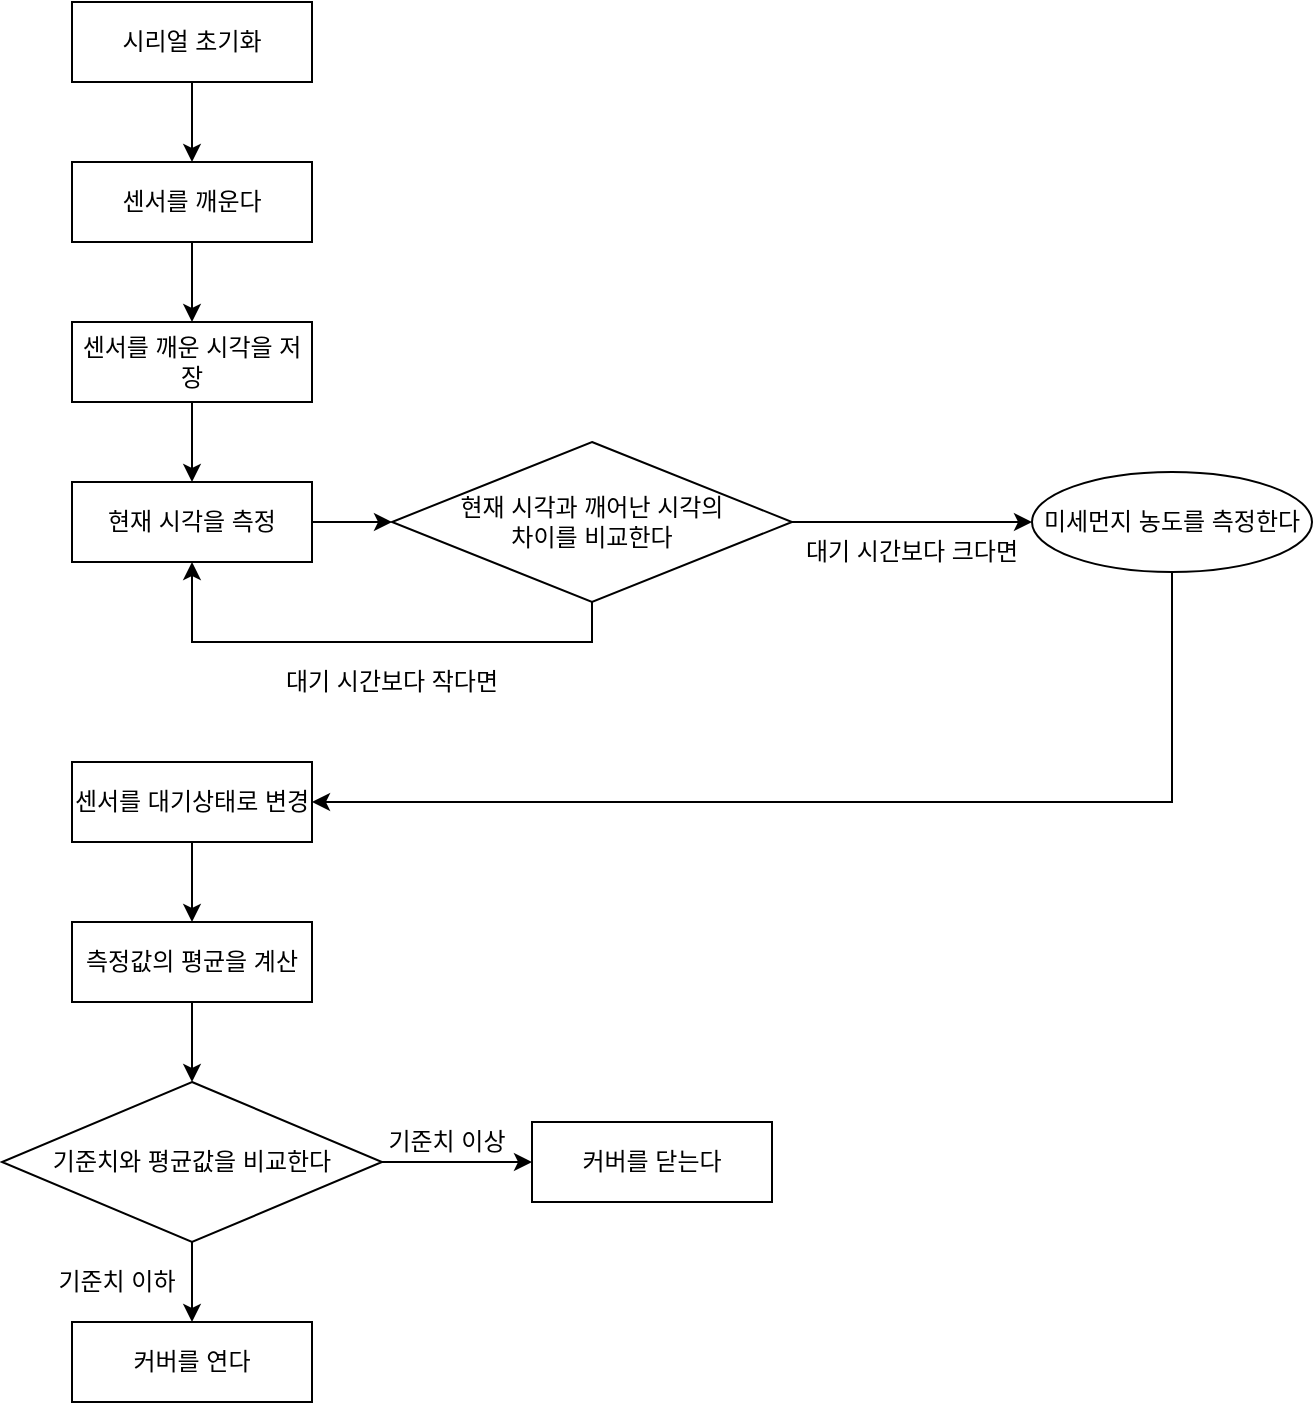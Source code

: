 <mxfile version="10.6.5" type="github"><diagram id="6a731a19-8d31-9384-78a2-239565b7b9f0" name="Page-1"><mxGraphModel dx="918" dy="502" grid="1" gridSize="10" guides="1" tooltips="1" connect="1" arrows="1" fold="1" page="1" pageScale="1" pageWidth="1169" pageHeight="827" background="#ffffff" math="0" shadow="0"><root><mxCell id="0"/><mxCell id="1" parent="0"/><mxCell id="sRzK_LznURS3X0uIX_K1-57" style="edgeStyle=orthogonalEdgeStyle;rounded=0;orthogonalLoop=1;jettySize=auto;html=1;exitX=0.5;exitY=1;exitDx=0;exitDy=0;" edge="1" parent="1" source="sRzK_LznURS3X0uIX_K1-55" target="sRzK_LznURS3X0uIX_K1-56"><mxGeometry relative="1" as="geometry"/></mxCell><mxCell id="sRzK_LznURS3X0uIX_K1-55" value="시리얼 초기화" style="rounded=0;whiteSpace=wrap;html=1;" vertex="1" parent="1"><mxGeometry x="80" y="40" width="120" height="40" as="geometry"/></mxCell><mxCell id="sRzK_LznURS3X0uIX_K1-64" style="edgeStyle=orthogonalEdgeStyle;rounded=0;orthogonalLoop=1;jettySize=auto;html=1;exitX=0.5;exitY=1;exitDx=0;exitDy=0;entryX=0.5;entryY=0;entryDx=0;entryDy=0;" edge="1" parent="1" source="sRzK_LznURS3X0uIX_K1-56" target="sRzK_LznURS3X0uIX_K1-59"><mxGeometry relative="1" as="geometry"/></mxCell><mxCell id="sRzK_LznURS3X0uIX_K1-56" value="센서를 깨운다" style="rounded=0;whiteSpace=wrap;html=1;" vertex="1" parent="1"><mxGeometry x="80" y="120" width="120" height="40" as="geometry"/></mxCell><mxCell id="sRzK_LznURS3X0uIX_K1-72" style="edgeStyle=orthogonalEdgeStyle;rounded=0;orthogonalLoop=1;jettySize=auto;html=1;exitX=1;exitY=0.5;exitDx=0;exitDy=0;entryX=0;entryY=0.5;entryDx=0;entryDy=0;" edge="1" parent="1" source="sRzK_LznURS3X0uIX_K1-58" target="sRzK_LznURS3X0uIX_K1-66"><mxGeometry relative="1" as="geometry"/></mxCell><mxCell id="sRzK_LznURS3X0uIX_K1-74" style="edgeStyle=orthogonalEdgeStyle;rounded=0;orthogonalLoop=1;jettySize=auto;html=1;exitX=0.5;exitY=1;exitDx=0;exitDy=0;entryX=0.5;entryY=1;entryDx=0;entryDy=0;" edge="1" parent="1" source="sRzK_LznURS3X0uIX_K1-58" target="sRzK_LznURS3X0uIX_K1-61"><mxGeometry relative="1" as="geometry"/></mxCell><mxCell id="sRzK_LznURS3X0uIX_K1-58" value="현재 시각과 깨어난 시각의 &lt;br&gt;차이를 비교한다" style="rhombus;whiteSpace=wrap;html=1;" vertex="1" parent="1"><mxGeometry x="240" y="260" width="200" height="80" as="geometry"/></mxCell><mxCell id="sRzK_LznURS3X0uIX_K1-63" style="edgeStyle=orthogonalEdgeStyle;rounded=0;orthogonalLoop=1;jettySize=auto;html=1;exitX=0.5;exitY=1;exitDx=0;exitDy=0;" edge="1" parent="1" source="sRzK_LznURS3X0uIX_K1-59" target="sRzK_LznURS3X0uIX_K1-61"><mxGeometry relative="1" as="geometry"/></mxCell><mxCell id="sRzK_LznURS3X0uIX_K1-59" value="센서를 깨운 시각을 저장" style="rounded=0;whiteSpace=wrap;html=1;" vertex="1" parent="1"><mxGeometry x="80" y="200" width="120" height="40" as="geometry"/></mxCell><mxCell id="sRzK_LznURS3X0uIX_K1-71" style="edgeStyle=orthogonalEdgeStyle;rounded=0;orthogonalLoop=1;jettySize=auto;html=1;exitX=1;exitY=0.5;exitDx=0;exitDy=0;entryX=0;entryY=0.5;entryDx=0;entryDy=0;" edge="1" parent="1" source="sRzK_LznURS3X0uIX_K1-61" target="sRzK_LznURS3X0uIX_K1-58"><mxGeometry relative="1" as="geometry"/></mxCell><mxCell id="sRzK_LznURS3X0uIX_K1-61" value="현재 시각을 측정" style="rounded=0;whiteSpace=wrap;html=1;" vertex="1" parent="1"><mxGeometry x="80" y="280" width="120" height="40" as="geometry"/></mxCell><mxCell id="sRzK_LznURS3X0uIX_K1-82" style="edgeStyle=orthogonalEdgeStyle;rounded=0;orthogonalLoop=1;jettySize=auto;html=1;exitX=0.5;exitY=1;exitDx=0;exitDy=0;entryX=1;entryY=0.5;entryDx=0;entryDy=0;" edge="1" parent="1" source="sRzK_LznURS3X0uIX_K1-66" target="sRzK_LznURS3X0uIX_K1-80"><mxGeometry relative="1" as="geometry"/></mxCell><mxCell id="sRzK_LznURS3X0uIX_K1-66" value="미세먼지 농도를 측정한다&lt;br&gt;" style="ellipse;whiteSpace=wrap;html=1;" vertex="1" parent="1"><mxGeometry x="560" y="275" width="140" height="50" as="geometry"/></mxCell><mxCell id="sRzK_LznURS3X0uIX_K1-68" value="대기 시간보다 크다면" style="text;html=1;strokeColor=none;fillColor=none;align=center;verticalAlign=middle;whiteSpace=wrap;rounded=0;" vertex="1" parent="1"><mxGeometry x="440" y="305" width="120" height="20" as="geometry"/></mxCell><mxCell id="sRzK_LznURS3X0uIX_K1-70" value="대기 시간보다 작다면" style="text;html=1;strokeColor=none;fillColor=none;align=center;verticalAlign=middle;whiteSpace=wrap;rounded=0;" vertex="1" parent="1"><mxGeometry x="180" y="370" width="120" height="20" as="geometry"/></mxCell><mxCell id="sRzK_LznURS3X0uIX_K1-85" style="edgeStyle=orthogonalEdgeStyle;rounded=0;orthogonalLoop=1;jettySize=auto;html=1;exitX=0.5;exitY=1;exitDx=0;exitDy=0;entryX=0.5;entryY=0;entryDx=0;entryDy=0;" edge="1" parent="1" source="sRzK_LznURS3X0uIX_K1-80" target="sRzK_LznURS3X0uIX_K1-83"><mxGeometry relative="1" as="geometry"/></mxCell><mxCell id="sRzK_LznURS3X0uIX_K1-80" value="센서를 대기상태로 변경" style="rounded=0;whiteSpace=wrap;html=1;" vertex="1" parent="1"><mxGeometry x="80" y="420" width="120" height="40" as="geometry"/></mxCell><mxCell id="sRzK_LznURS3X0uIX_K1-86" style="edgeStyle=orthogonalEdgeStyle;rounded=0;orthogonalLoop=1;jettySize=auto;html=1;exitX=0.5;exitY=1;exitDx=0;exitDy=0;" edge="1" parent="1" source="sRzK_LznURS3X0uIX_K1-83" target="sRzK_LznURS3X0uIX_K1-84"><mxGeometry relative="1" as="geometry"/></mxCell><mxCell id="sRzK_LznURS3X0uIX_K1-83" value="측정값의 평균을 계산" style="rounded=0;whiteSpace=wrap;html=1;" vertex="1" parent="1"><mxGeometry x="80" y="500" width="120" height="40" as="geometry"/></mxCell><mxCell id="sRzK_LznURS3X0uIX_K1-89" style="edgeStyle=orthogonalEdgeStyle;rounded=0;orthogonalLoop=1;jettySize=auto;html=1;exitX=1;exitY=0.5;exitDx=0;exitDy=0;" edge="1" parent="1" source="sRzK_LznURS3X0uIX_K1-84" target="sRzK_LznURS3X0uIX_K1-88"><mxGeometry relative="1" as="geometry"/></mxCell><mxCell id="sRzK_LznURS3X0uIX_K1-93" style="edgeStyle=orthogonalEdgeStyle;rounded=0;orthogonalLoop=1;jettySize=auto;html=1;exitX=0.5;exitY=1;exitDx=0;exitDy=0;entryX=0.5;entryY=0;entryDx=0;entryDy=0;" edge="1" parent="1" source="sRzK_LznURS3X0uIX_K1-84" target="sRzK_LznURS3X0uIX_K1-87"><mxGeometry relative="1" as="geometry"/></mxCell><mxCell id="sRzK_LznURS3X0uIX_K1-84" value="기준치와 평균값을 비교한다" style="rhombus;whiteSpace=wrap;html=1;" vertex="1" parent="1"><mxGeometry x="45" y="580" width="190" height="80" as="geometry"/></mxCell><mxCell id="sRzK_LznURS3X0uIX_K1-87" value="커버를 연다" style="rounded=0;whiteSpace=wrap;html=1;" vertex="1" parent="1"><mxGeometry x="80" y="700" width="120" height="40" as="geometry"/></mxCell><mxCell id="sRzK_LznURS3X0uIX_K1-88" value="커버를 닫는다" style="rounded=0;whiteSpace=wrap;html=1;" vertex="1" parent="1"><mxGeometry x="310" y="600" width="120" height="40" as="geometry"/></mxCell><mxCell id="sRzK_LznURS3X0uIX_K1-94" value="기준치 이하" style="text;html=1;strokeColor=none;fillColor=none;align=center;verticalAlign=middle;whiteSpace=wrap;rounded=0;" vertex="1" parent="1"><mxGeometry x="70" y="670" width="65" height="20" as="geometry"/></mxCell><mxCell id="sRzK_LznURS3X0uIX_K1-95" value="기준치 이상" style="text;html=1;strokeColor=none;fillColor=none;align=center;verticalAlign=middle;whiteSpace=wrap;rounded=0;" vertex="1" parent="1"><mxGeometry x="235" y="600" width="65" height="20" as="geometry"/></mxCell></root></mxGraphModel></diagram></mxfile>